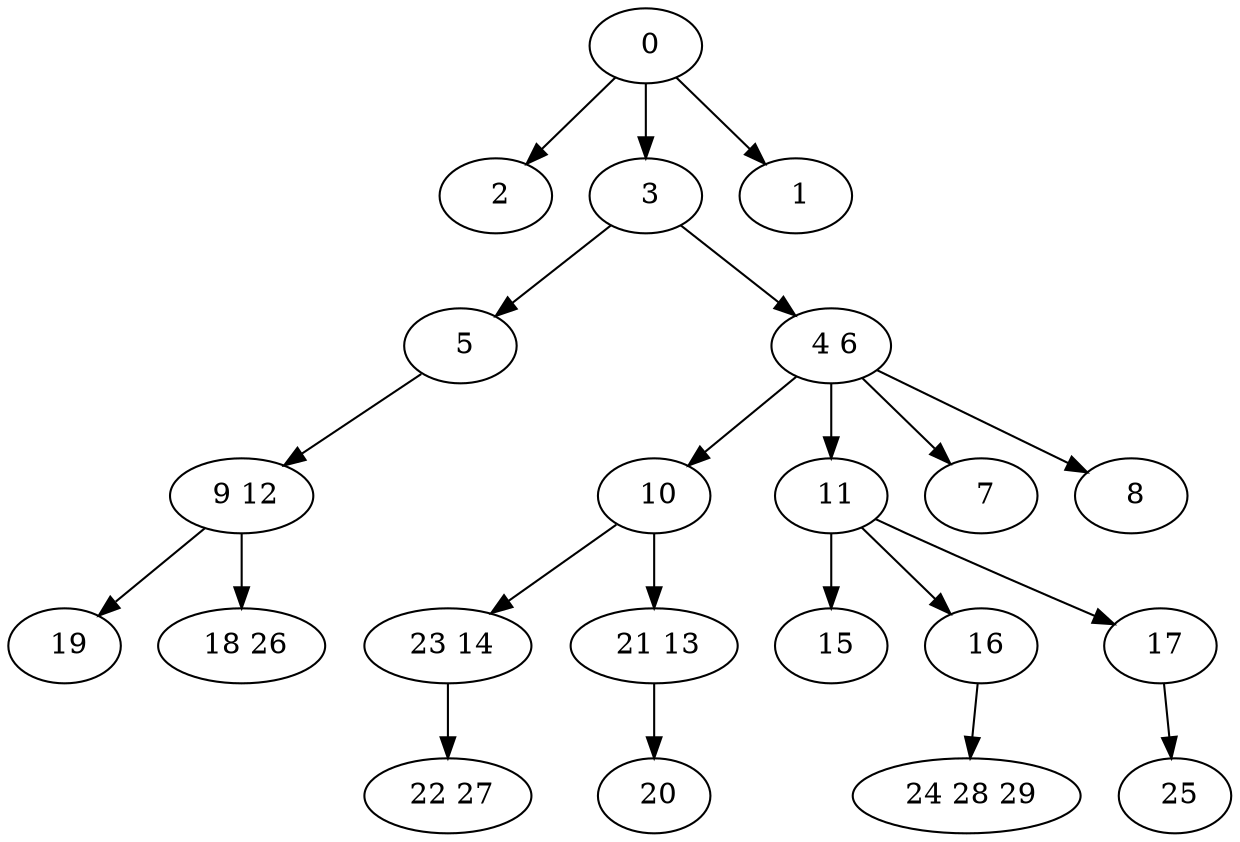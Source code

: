 digraph mytree {
" 0" -> " 2";
" 0" -> " 3";
" 0" -> " 1";
" 2";
" 3" -> " 5";
" 3" -> " 4 6";
" 5" -> " 9 12";
" 4 6" -> " 10";
" 4 6" -> " 11";
" 4 6" -> " 7";
" 4 6" -> " 8";
" 9 12" -> " 19";
" 9 12" -> " 18 26";
" 10" -> " 23 14";
" 10" -> " 21 13";
" 23 14" -> " 22 27";
" 22 27";
" 21 13" -> " 20";
" 20";
" 11" -> " 15";
" 11" -> " 16";
" 11" -> " 17";
" 15";
" 16" -> " 24 28 29";
" 17" -> " 25";
" 24 28 29";
" 25";
" 1";
" 19";
" 18 26";
" 7";
" 8";
}

